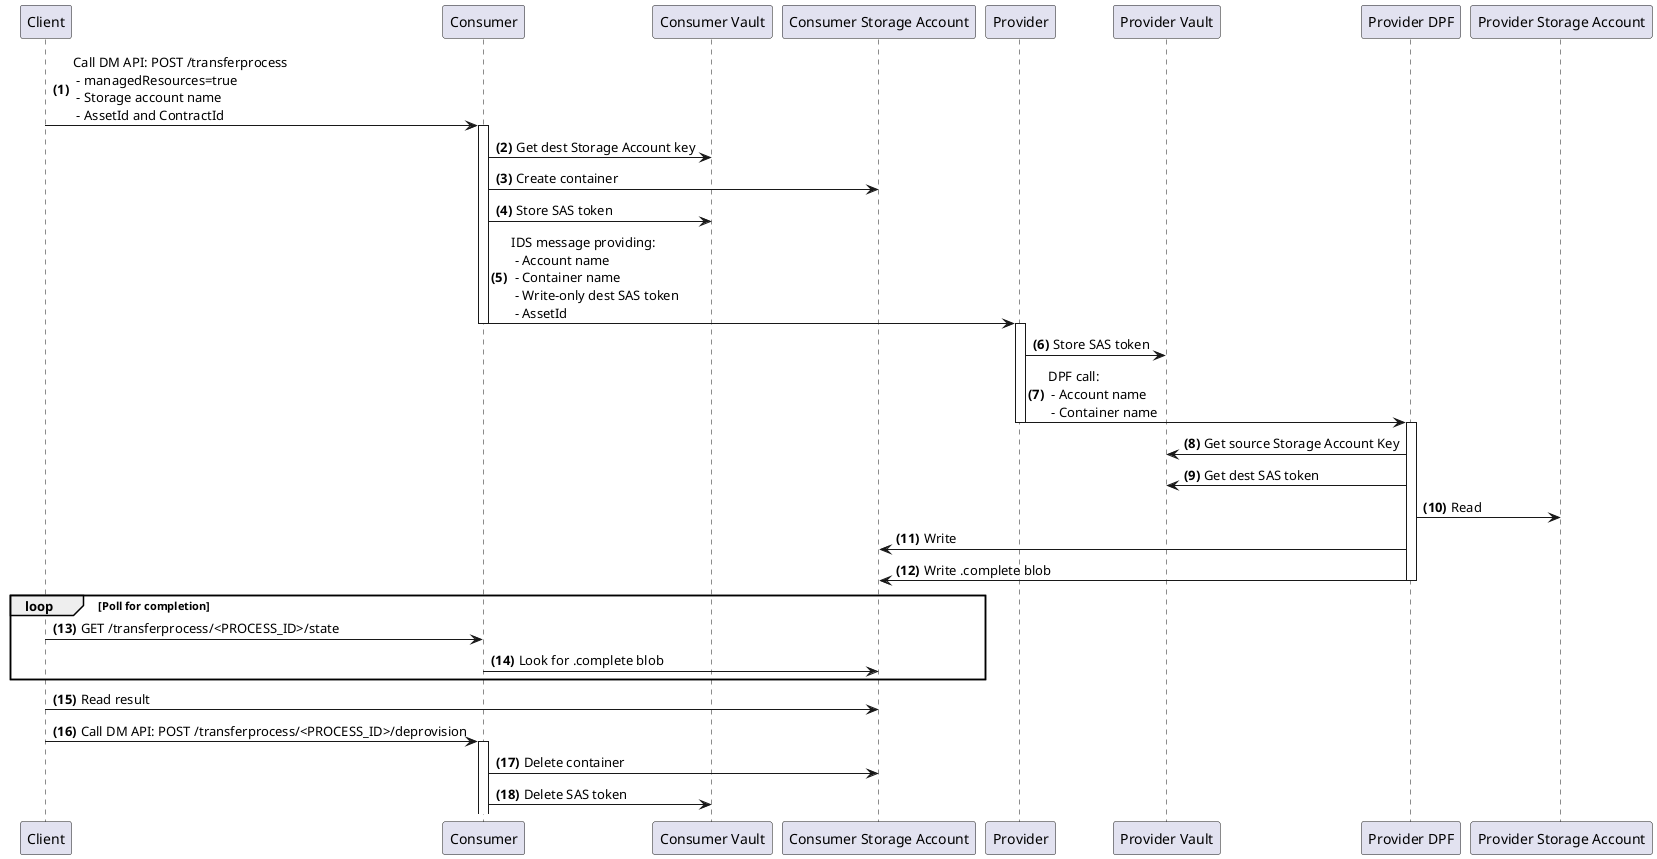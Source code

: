'
'  Copyright (c) 2022 Microsoft Corporation
'
'  This program and the accompanying materials are made available under the
'  terms of the Apache License, Version 2.0 which is available at
'  https://www.apache.org/licenses/LICENSE-2.0
'
'  SPDX-License-Identifier: Apache-2.0
'
'  Contributors:
'       Microsoft Corporation - Initial document
'
'

@startuml
autonumber "<b>(0)"
Client -> Consumer: Call DM API: POST /transferprocess \n - managedResources=true\n - Storage account name \n - AssetId and ContractId
deactivate Client
activate Consumer
Consumer -> "Consumer Vault": Get dest Storage Account key
Consumer -> "Consumer Storage Account": Create container
Consumer -> "Consumer Vault": Store SAS token
Consumer -> Provider: IDS message providing: \n - Account name \n - Container name \n - Write-only dest SAS token \n - AssetId
deactivate Consumer
activate Provider
Provider -> "Provider Vault": Store SAS token
Provider -> "Provider DPF": DPF call: \n - Account name \n - Container name
deactivate Provider
activate "Provider DPF"
"Provider DPF" -> "Provider Vault": Get source Storage Account Key
"Provider DPF" -> "Provider Vault": Get dest SAS token
"Provider DPF" -> "Provider Storage Account": Read
"Provider DPF" -> "Consumer Storage Account": Write
"Provider DPF" -> "Consumer Storage Account": Write .complete blob
deactivate "Provider DPF"
loop  Poll for completion
    Client -> Consumer: GET /transferprocess/<PROCESS_ID>/state
    Consumer -> "Consumer Storage Account": Look for .complete blob
end
activate Client
Client -> "Consumer Storage Account": Read result
Client -> "Consumer": Call DM API: POST /transferprocess/<PROCESS_ID>/deprovision
deactivate Client
activate Consumer
Consumer -> "Consumer Storage Account": Delete container
Consumer -> "Consumer Vault": Delete SAS token
deactivate Client
@enduml